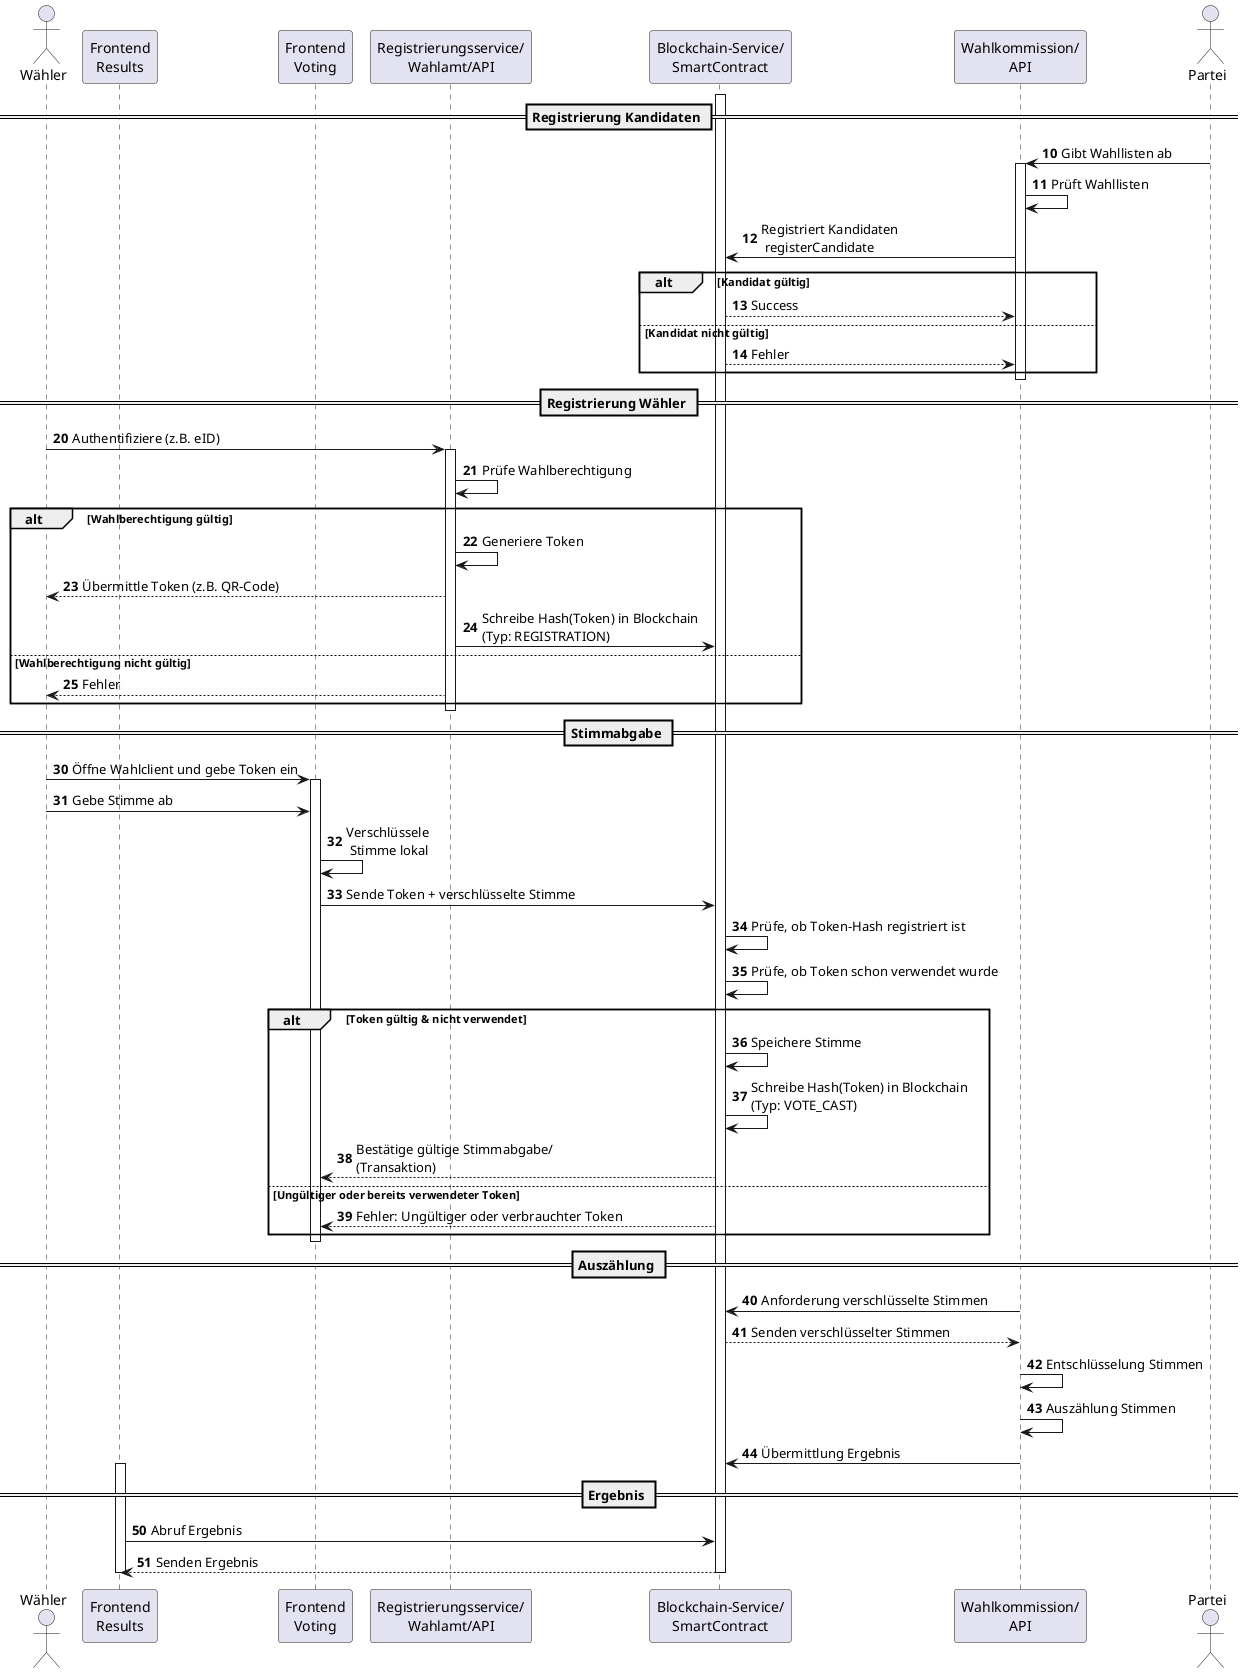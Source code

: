 @startuml Wahlsequenzdiagramm
autonumber
actor Wähler
participant "Frontend\nResults" as FER
participant "Frontend\nVoting" as FEV
participant "Registrierungsservice/\nWahlamt/API" as RS
participant "Blockchain-Service/\nSmartContract" as BC
participant "Wahlkommission/\nAPI" as API
actor Partei

activate BC
== Registrierung Kandidaten ==
autonumber 10
Partei -> API: Gibt Wahllisten ab
activate API
  API -> API: Prüft Wahllisten
  API -> BC: Registriert Kandidaten \n registerCandidate
  alt Kandidat gültig
    BC --> API: Success
  else Kandidat nicht gültig
    BC --> API: Fehler
  end
deactivate API

== Registrierung Wähler ==
autonumber 20
'activate Wähler
  Wähler -> RS : Authentifiziere (z.B. eID)
  activate RS
    RS -> RS : Prüfe Wahlberechtigung
    alt Wahlberechtigung gültig
      RS -> RS : Generiere Token
      RS --> Wähler : Übermittle Token (z.B. QR-Code)
      RS -> BC : Schreibe Hash(Token) in Blockchain\n(Typ: REGISTRATION)
    else Wahlberechtigung nicht gültig
      RS --> Wähler: Fehler
    end
  deactivate RS
'deactivate Wähler
== Stimmabgabe ==
autonumber 30 
Wähler -> FEV : Öffne Wahlclient und gebe Token ein
activate FEV
  Wähler -> FEV : Gebe Stimme ab
  FEV -> FEV : Verschlüssele\n Stimme lokal
  FEV -> BC : Sende Token + verschlüsselte Stimme
  BC -> BC : Prüfe, ob Token-Hash registriert ist
  BC -> BC : Prüfe, ob Token schon verwendet wurde
  alt Token gültig & nicht verwendet
    BC -> BC : Speichere Stimme
    BC -> BC : Schreibe Hash(Token) in Blockchain\n(Typ: VOTE_CAST)
    BC --> FEV : Bestätige gültige Stimmabgabe/\n(Transaktion)
  else Ungültiger oder bereits verwendeter Token
    BC --> FEV : Fehler: Ungültiger oder verbrauchter Token
  end
deactivate FEV

== Auszählung ==

autonumber 40

activate API
  API -> BC: Anforderung verschlüsselte Stimmen
  BC --> API: Senden verschlüsselter Stimmen
  API -> API: Entschlüsselung Stimmen
  API -> API: Auszählung Stimmen
  API -> BC: Übermittlung Ergebnis
deactivate API

== Ergebnis ==
autonumber 50
activate FER
  FER -> BC: Abruf Ergebnis
  BC --> FER: Senden Ergebnis
deactivate FER
deactivate BC
@enduml